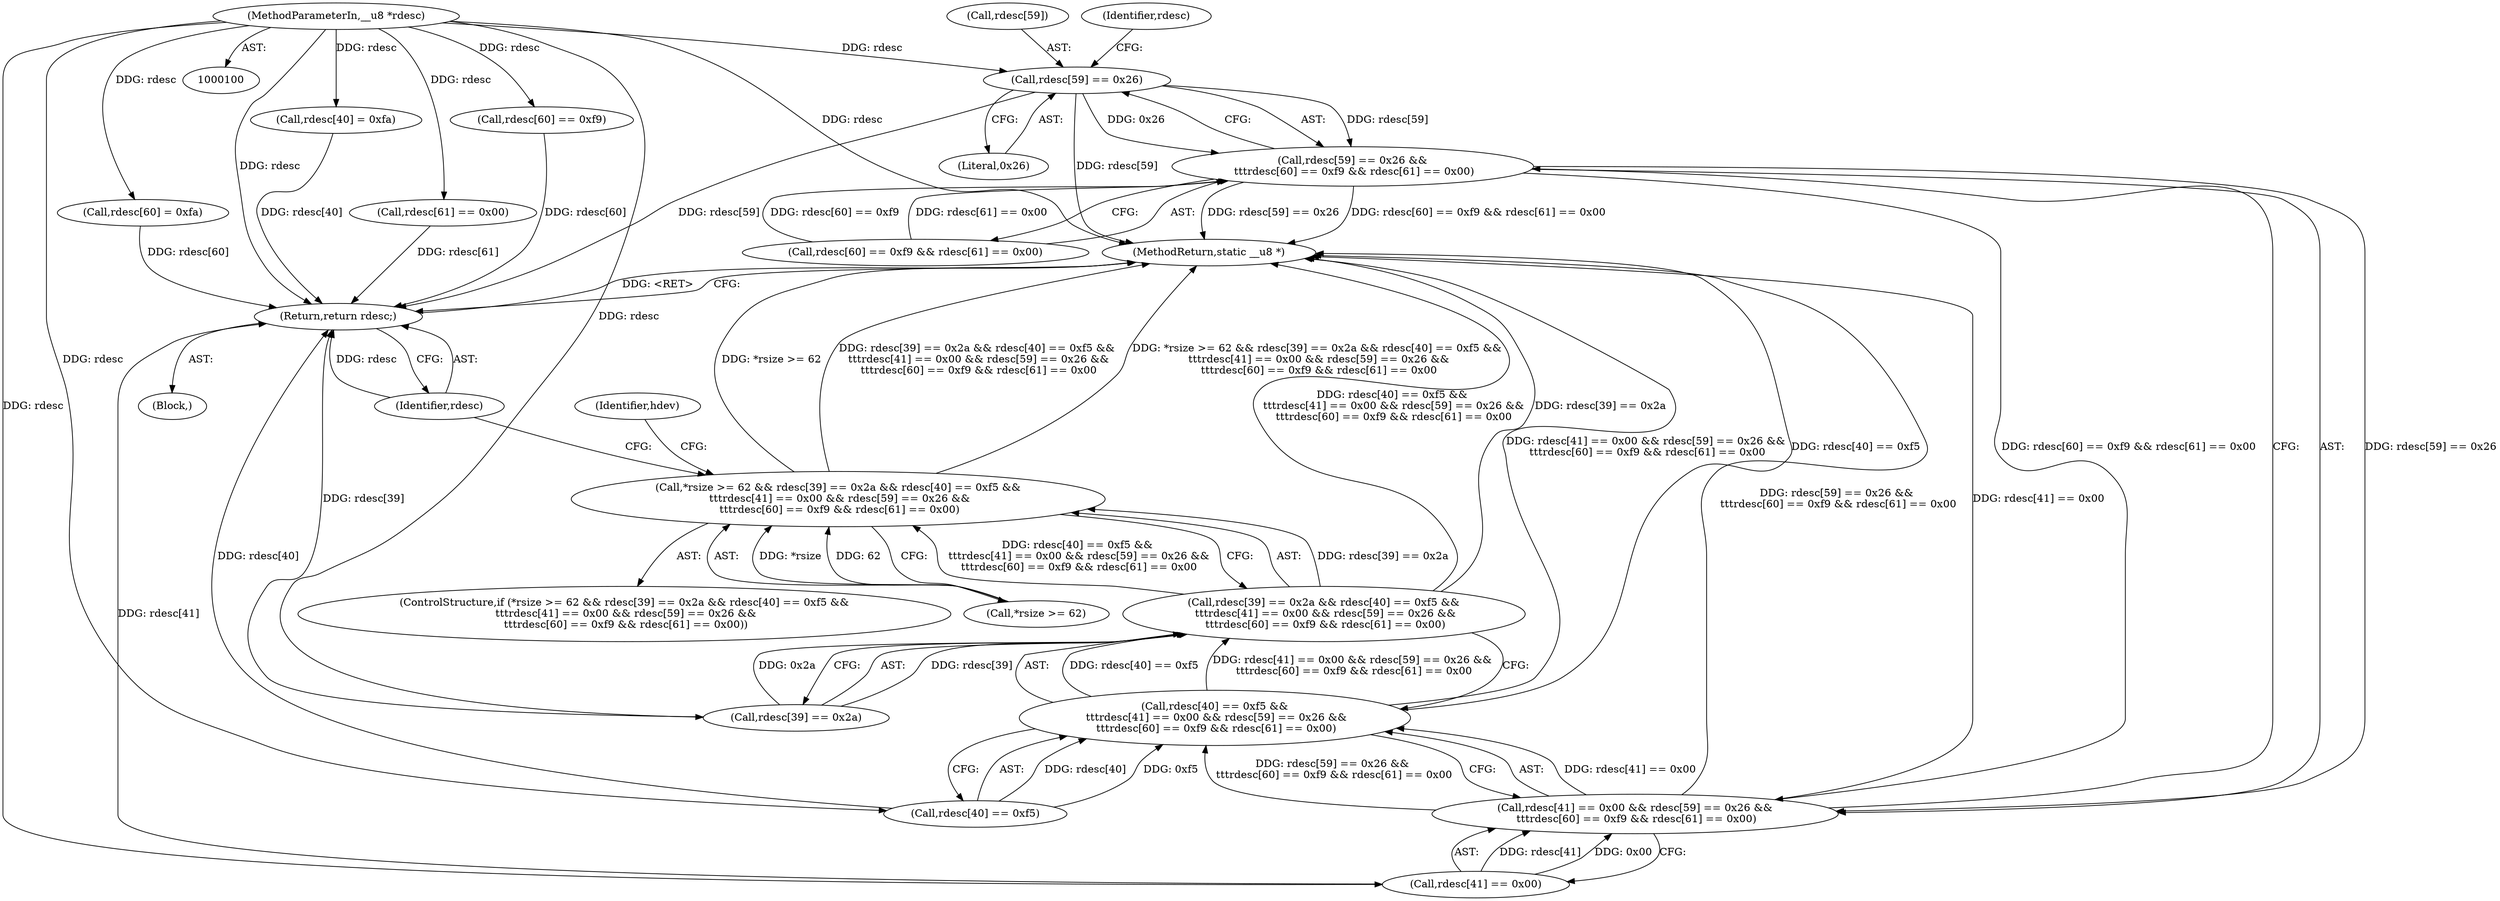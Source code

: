 digraph "0_linux_4ab25786c87eb20857bbb715c3ae34ec8fd6a214_3@array" {
"1000130" [label="(Call,rdesc[59] == 0x26)"];
"1000102" [label="(MethodParameterIn,__u8 *rdesc)"];
"1000129" [label="(Call,rdesc[59] == 0x26 &&\n \t\t\trdesc[60] == 0xf9 && rdesc[61] == 0x00)"];
"1000123" [label="(Call,rdesc[41] == 0x00 && rdesc[59] == 0x26 &&\n \t\t\trdesc[60] == 0xf9 && rdesc[61] == 0x00)"];
"1000117" [label="(Call,rdesc[40] == 0xf5 &&\n \t\t\trdesc[41] == 0x00 && rdesc[59] == 0x26 &&\n \t\t\trdesc[60] == 0xf9 && rdesc[61] == 0x00)"];
"1000111" [label="(Call,rdesc[39] == 0x2a && rdesc[40] == 0xf5 &&\n \t\t\trdesc[41] == 0x00 && rdesc[59] == 0x26 &&\n \t\t\trdesc[60] == 0xf9 && rdesc[61] == 0x00)"];
"1000106" [label="(Call,*rsize >= 62 && rdesc[39] == 0x2a && rdesc[40] == 0xf5 &&\n \t\t\trdesc[41] == 0x00 && rdesc[59] == 0x26 &&\n \t\t\trdesc[60] == 0xf9 && rdesc[61] == 0x00)"];
"1000160" [label="(Return,return rdesc;)"];
"1000130" [label="(Call,rdesc[59] == 0x26)"];
"1000155" [label="(Call,rdesc[40] = 0xfa)"];
"1000104" [label="(Block,)"];
"1000117" [label="(Call,rdesc[40] == 0xf5 &&\n \t\t\trdesc[41] == 0x00 && rdesc[59] == 0x26 &&\n \t\t\trdesc[60] == 0xf9 && rdesc[61] == 0x00)"];
"1000141" [label="(Call,rdesc[61] == 0x00)"];
"1000111" [label="(Call,rdesc[39] == 0x2a && rdesc[40] == 0xf5 &&\n \t\t\trdesc[41] == 0x00 && rdesc[59] == 0x26 &&\n \t\t\trdesc[60] == 0xf9 && rdesc[61] == 0x00)"];
"1000161" [label="(Identifier,rdesc)"];
"1000118" [label="(Call,rdesc[40] == 0xf5)"];
"1000136" [label="(Call,rdesc[60] == 0xf9)"];
"1000138" [label="(Identifier,rdesc)"];
"1000135" [label="(Call,rdesc[60] == 0xf9 && rdesc[61] == 0x00)"];
"1000160" [label="(Return,return rdesc;)"];
"1000148" [label="(Identifier,hdev)"];
"1000124" [label="(Call,rdesc[41] == 0x00)"];
"1000129" [label="(Call,rdesc[59] == 0x26 &&\n \t\t\trdesc[60] == 0xf9 && rdesc[61] == 0x00)"];
"1000131" [label="(Call,rdesc[59])"];
"1000107" [label="(Call,*rsize >= 62)"];
"1000162" [label="(MethodReturn,static __u8 *)"];
"1000112" [label="(Call,rdesc[39] == 0x2a)"];
"1000106" [label="(Call,*rsize >= 62 && rdesc[39] == 0x2a && rdesc[40] == 0xf5 &&\n \t\t\trdesc[41] == 0x00 && rdesc[59] == 0x26 &&\n \t\t\trdesc[60] == 0xf9 && rdesc[61] == 0x00)"];
"1000102" [label="(MethodParameterIn,__u8 *rdesc)"];
"1000134" [label="(Literal,0x26)"];
"1000150" [label="(Call,rdesc[60] = 0xfa)"];
"1000105" [label="(ControlStructure,if (*rsize >= 62 && rdesc[39] == 0x2a && rdesc[40] == 0xf5 &&\n \t\t\trdesc[41] == 0x00 && rdesc[59] == 0x26 &&\n \t\t\trdesc[60] == 0xf9 && rdesc[61] == 0x00))"];
"1000123" [label="(Call,rdesc[41] == 0x00 && rdesc[59] == 0x26 &&\n \t\t\trdesc[60] == 0xf9 && rdesc[61] == 0x00)"];
"1000130" -> "1000129"  [label="AST: "];
"1000130" -> "1000134"  [label="CFG: "];
"1000131" -> "1000130"  [label="AST: "];
"1000134" -> "1000130"  [label="AST: "];
"1000138" -> "1000130"  [label="CFG: "];
"1000129" -> "1000130"  [label="CFG: "];
"1000130" -> "1000162"  [label="DDG: rdesc[59]"];
"1000130" -> "1000129"  [label="DDG: rdesc[59]"];
"1000130" -> "1000129"  [label="DDG: 0x26"];
"1000102" -> "1000130"  [label="DDG: rdesc"];
"1000130" -> "1000160"  [label="DDG: rdesc[59]"];
"1000102" -> "1000100"  [label="AST: "];
"1000102" -> "1000162"  [label="DDG: rdesc"];
"1000102" -> "1000112"  [label="DDG: rdesc"];
"1000102" -> "1000118"  [label="DDG: rdesc"];
"1000102" -> "1000124"  [label="DDG: rdesc"];
"1000102" -> "1000136"  [label="DDG: rdesc"];
"1000102" -> "1000141"  [label="DDG: rdesc"];
"1000102" -> "1000150"  [label="DDG: rdesc"];
"1000102" -> "1000155"  [label="DDG: rdesc"];
"1000102" -> "1000160"  [label="DDG: rdesc"];
"1000129" -> "1000123"  [label="AST: "];
"1000129" -> "1000135"  [label="CFG: "];
"1000135" -> "1000129"  [label="AST: "];
"1000123" -> "1000129"  [label="CFG: "];
"1000129" -> "1000162"  [label="DDG: rdesc[59] == 0x26"];
"1000129" -> "1000162"  [label="DDG: rdesc[60] == 0xf9 && rdesc[61] == 0x00"];
"1000129" -> "1000123"  [label="DDG: rdesc[59] == 0x26"];
"1000129" -> "1000123"  [label="DDG: rdesc[60] == 0xf9 && rdesc[61] == 0x00"];
"1000135" -> "1000129"  [label="DDG: rdesc[60] == 0xf9"];
"1000135" -> "1000129"  [label="DDG: rdesc[61] == 0x00"];
"1000123" -> "1000117"  [label="AST: "];
"1000123" -> "1000124"  [label="CFG: "];
"1000124" -> "1000123"  [label="AST: "];
"1000117" -> "1000123"  [label="CFG: "];
"1000123" -> "1000162"  [label="DDG: rdesc[59] == 0x26 &&\n \t\t\trdesc[60] == 0xf9 && rdesc[61] == 0x00"];
"1000123" -> "1000162"  [label="DDG: rdesc[41] == 0x00"];
"1000123" -> "1000117"  [label="DDG: rdesc[41] == 0x00"];
"1000123" -> "1000117"  [label="DDG: rdesc[59] == 0x26 &&\n \t\t\trdesc[60] == 0xf9 && rdesc[61] == 0x00"];
"1000124" -> "1000123"  [label="DDG: rdesc[41]"];
"1000124" -> "1000123"  [label="DDG: 0x00"];
"1000117" -> "1000111"  [label="AST: "];
"1000117" -> "1000118"  [label="CFG: "];
"1000118" -> "1000117"  [label="AST: "];
"1000111" -> "1000117"  [label="CFG: "];
"1000117" -> "1000162"  [label="DDG: rdesc[40] == 0xf5"];
"1000117" -> "1000162"  [label="DDG: rdesc[41] == 0x00 && rdesc[59] == 0x26 &&\n \t\t\trdesc[60] == 0xf9 && rdesc[61] == 0x00"];
"1000117" -> "1000111"  [label="DDG: rdesc[40] == 0xf5"];
"1000117" -> "1000111"  [label="DDG: rdesc[41] == 0x00 && rdesc[59] == 0x26 &&\n \t\t\trdesc[60] == 0xf9 && rdesc[61] == 0x00"];
"1000118" -> "1000117"  [label="DDG: rdesc[40]"];
"1000118" -> "1000117"  [label="DDG: 0xf5"];
"1000111" -> "1000106"  [label="AST: "];
"1000111" -> "1000112"  [label="CFG: "];
"1000112" -> "1000111"  [label="AST: "];
"1000106" -> "1000111"  [label="CFG: "];
"1000111" -> "1000162"  [label="DDG: rdesc[40] == 0xf5 &&\n \t\t\trdesc[41] == 0x00 && rdesc[59] == 0x26 &&\n \t\t\trdesc[60] == 0xf9 && rdesc[61] == 0x00"];
"1000111" -> "1000162"  [label="DDG: rdesc[39] == 0x2a"];
"1000111" -> "1000106"  [label="DDG: rdesc[39] == 0x2a"];
"1000111" -> "1000106"  [label="DDG: rdesc[40] == 0xf5 &&\n \t\t\trdesc[41] == 0x00 && rdesc[59] == 0x26 &&\n \t\t\trdesc[60] == 0xf9 && rdesc[61] == 0x00"];
"1000112" -> "1000111"  [label="DDG: rdesc[39]"];
"1000112" -> "1000111"  [label="DDG: 0x2a"];
"1000106" -> "1000105"  [label="AST: "];
"1000106" -> "1000107"  [label="CFG: "];
"1000107" -> "1000106"  [label="AST: "];
"1000148" -> "1000106"  [label="CFG: "];
"1000161" -> "1000106"  [label="CFG: "];
"1000106" -> "1000162"  [label="DDG: *rsize >= 62"];
"1000106" -> "1000162"  [label="DDG: rdesc[39] == 0x2a && rdesc[40] == 0xf5 &&\n \t\t\trdesc[41] == 0x00 && rdesc[59] == 0x26 &&\n \t\t\trdesc[60] == 0xf9 && rdesc[61] == 0x00"];
"1000106" -> "1000162"  [label="DDG: *rsize >= 62 && rdesc[39] == 0x2a && rdesc[40] == 0xf5 &&\n \t\t\trdesc[41] == 0x00 && rdesc[59] == 0x26 &&\n \t\t\trdesc[60] == 0xf9 && rdesc[61] == 0x00"];
"1000107" -> "1000106"  [label="DDG: *rsize"];
"1000107" -> "1000106"  [label="DDG: 62"];
"1000160" -> "1000104"  [label="AST: "];
"1000160" -> "1000161"  [label="CFG: "];
"1000161" -> "1000160"  [label="AST: "];
"1000162" -> "1000160"  [label="CFG: "];
"1000160" -> "1000162"  [label="DDG: <RET>"];
"1000161" -> "1000160"  [label="DDG: rdesc"];
"1000141" -> "1000160"  [label="DDG: rdesc[61]"];
"1000124" -> "1000160"  [label="DDG: rdesc[41]"];
"1000150" -> "1000160"  [label="DDG: rdesc[60]"];
"1000112" -> "1000160"  [label="DDG: rdesc[39]"];
"1000155" -> "1000160"  [label="DDG: rdesc[40]"];
"1000118" -> "1000160"  [label="DDG: rdesc[40]"];
"1000136" -> "1000160"  [label="DDG: rdesc[60]"];
}
